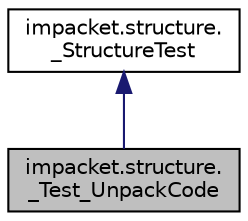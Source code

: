 digraph "impacket.structure._Test_UnpackCode"
{
  edge [fontname="Helvetica",fontsize="10",labelfontname="Helvetica",labelfontsize="10"];
  node [fontname="Helvetica",fontsize="10",shape=record];
  Node2 [label="impacket.structure.\l_Test_UnpackCode",height=0.2,width=0.4,color="black", fillcolor="grey75", style="filled", fontcolor="black"];
  Node3 -> Node2 [dir="back",color="midnightblue",fontsize="10",style="solid",fontname="Helvetica"];
  Node3 [label="impacket.structure.\l_StructureTest",height=0.2,width=0.4,color="black", fillcolor="white", style="filled",URL="$classimpacket_1_1structure_1_1___structure_test.html"];
}
